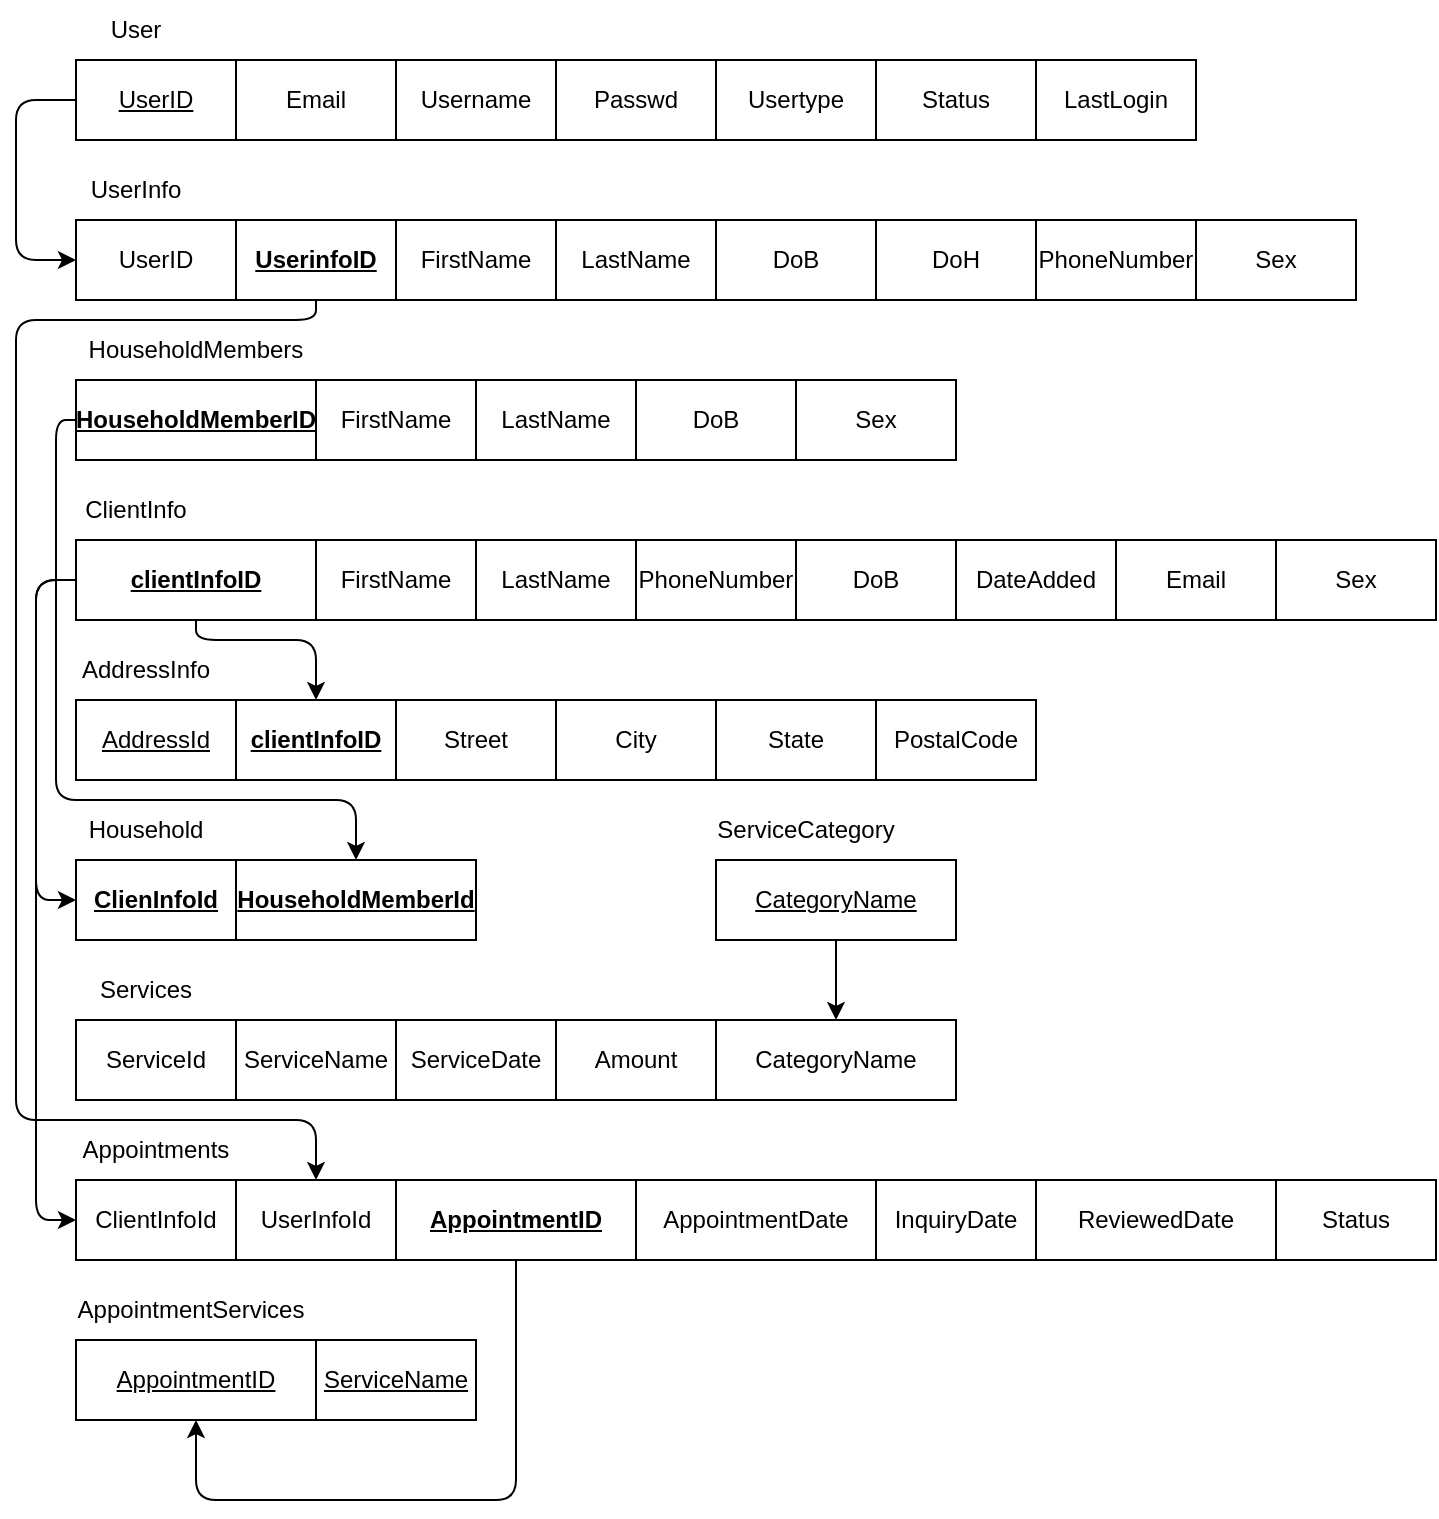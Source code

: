 <mxfile>
    <diagram id="7iXc_-SdFhRql7Fexhg4" name="Page-1">
        <mxGraphModel dx="667" dy="719" grid="1" gridSize="10" guides="1" tooltips="1" connect="1" arrows="1" fold="1" page="1" pageScale="1" pageWidth="850" pageHeight="1100" math="0" shadow="0">
            <root>
                <mxCell id="0"/>
                <mxCell id="1" parent="0"/>
                <mxCell id="3" value="Username" style="rounded=0;whiteSpace=wrap;html=1;" parent="1" vertex="1">
                    <mxGeometry x="280" y="40" width="80" height="40" as="geometry"/>
                </mxCell>
                <mxCell id="5" value="Passwd" style="rounded=0;whiteSpace=wrap;html=1;" parent="1" vertex="1">
                    <mxGeometry x="360" y="40" width="80" height="40" as="geometry"/>
                </mxCell>
                <mxCell id="6" value="Usertype" style="rounded=0;whiteSpace=wrap;html=1;" parent="1" vertex="1">
                    <mxGeometry x="440" y="40" width="80" height="40" as="geometry"/>
                </mxCell>
                <mxCell id="67" style="edgeStyle=orthogonalEdgeStyle;html=1;entryX=0;entryY=0.5;entryDx=0;entryDy=0;exitX=0;exitY=0.5;exitDx=0;exitDy=0;" edge="1" parent="1" source="7" target="12">
                    <mxGeometry relative="1" as="geometry">
                        <Array as="points">
                            <mxPoint x="90" y="60"/>
                            <mxPoint x="90" y="140"/>
                        </Array>
                    </mxGeometry>
                </mxCell>
                <mxCell id="7" value="UserID" style="rounded=0;whiteSpace=wrap;html=1;fontStyle=4" parent="1" vertex="1">
                    <mxGeometry x="120" y="40" width="80" height="40" as="geometry"/>
                </mxCell>
                <mxCell id="8" value="Status" style="rounded=0;whiteSpace=wrap;html=1;" parent="1" vertex="1">
                    <mxGeometry x="520" y="40" width="80" height="40" as="geometry"/>
                </mxCell>
                <mxCell id="9" value="LastLogin" style="rounded=0;whiteSpace=wrap;html=1;" parent="1" vertex="1">
                    <mxGeometry x="600" y="40" width="80" height="40" as="geometry"/>
                </mxCell>
                <mxCell id="10" value="User" style="text;html=1;align=center;verticalAlign=middle;whiteSpace=wrap;rounded=0;" parent="1" vertex="1">
                    <mxGeometry x="120" y="10" width="60" height="30" as="geometry"/>
                </mxCell>
                <mxCell id="73" style="edgeStyle=orthogonalEdgeStyle;html=1;entryX=0.5;entryY=0;entryDx=0;entryDy=0;exitX=0.5;exitY=1;exitDx=0;exitDy=0;" edge="1" parent="1" source="11" target="70">
                    <mxGeometry relative="1" as="geometry">
                        <Array as="points">
                            <mxPoint x="240" y="170"/>
                            <mxPoint x="90" y="170"/>
                            <mxPoint x="90" y="570"/>
                            <mxPoint x="240" y="570"/>
                        </Array>
                    </mxGeometry>
                </mxCell>
                <mxCell id="11" value="UserinfoID" style="rounded=0;whiteSpace=wrap;html=1;fontStyle=5" parent="1" vertex="1">
                    <mxGeometry x="200" y="120" width="80" height="40" as="geometry"/>
                </mxCell>
                <mxCell id="12" value="UserID" style="rounded=0;whiteSpace=wrap;html=1;" parent="1" vertex="1">
                    <mxGeometry x="120" y="120" width="80" height="40" as="geometry"/>
                </mxCell>
                <mxCell id="13" value="FirstName" style="rounded=0;whiteSpace=wrap;html=1;" parent="1" vertex="1">
                    <mxGeometry x="280" y="120" width="80" height="40" as="geometry"/>
                </mxCell>
                <mxCell id="14" value="LastName" style="rounded=0;whiteSpace=wrap;html=1;" parent="1" vertex="1">
                    <mxGeometry x="360" y="120" width="80" height="40" as="geometry"/>
                </mxCell>
                <mxCell id="15" value="DoB" style="rounded=0;whiteSpace=wrap;html=1;" parent="1" vertex="1">
                    <mxGeometry x="440" y="120" width="80" height="40" as="geometry"/>
                </mxCell>
                <mxCell id="16" value="DoH" style="rounded=0;whiteSpace=wrap;html=1;" parent="1" vertex="1">
                    <mxGeometry x="520" y="120" width="80" height="40" as="geometry"/>
                </mxCell>
                <mxCell id="17" value="PhoneNumber" style="rounded=0;whiteSpace=wrap;html=1;" parent="1" vertex="1">
                    <mxGeometry x="600" y="120" width="80" height="40" as="geometry"/>
                </mxCell>
                <mxCell id="18" value="Sex" style="rounded=0;whiteSpace=wrap;html=1;" parent="1" vertex="1">
                    <mxGeometry x="680" y="120" width="80" height="40" as="geometry"/>
                </mxCell>
                <mxCell id="76" style="edgeStyle=orthogonalEdgeStyle;html=1;entryX=0.5;entryY=1;entryDx=0;entryDy=0;" edge="1" parent="1" target="75">
                    <mxGeometry relative="1" as="geometry">
                        <mxPoint x="340" y="640" as="sourcePoint"/>
                        <mxPoint x="200" y="680" as="targetPoint"/>
                        <Array as="points">
                            <mxPoint x="340" y="760"/>
                            <mxPoint x="180" y="760"/>
                        </Array>
                    </mxGeometry>
                </mxCell>
                <mxCell id="20" value="AppointmentID" style="rounded=0;whiteSpace=wrap;html=1;fontStyle=5" parent="1" vertex="1">
                    <mxGeometry x="280" y="600" width="120" height="40" as="geometry"/>
                </mxCell>
                <mxCell id="21" value="UserInfo" style="text;html=1;align=center;verticalAlign=middle;whiteSpace=wrap;rounded=0;" parent="1" vertex="1">
                    <mxGeometry x="120" y="90" width="60" height="30" as="geometry"/>
                </mxCell>
                <mxCell id="22" value="InquiryDate" style="rounded=0;whiteSpace=wrap;html=1;" parent="1" vertex="1">
                    <mxGeometry x="520" y="600" width="80" height="40" as="geometry"/>
                </mxCell>
                <mxCell id="24" value="Email" style="rounded=0;whiteSpace=wrap;html=1;" parent="1" vertex="1">
                    <mxGeometry x="200" y="40" width="80" height="40" as="geometry"/>
                </mxCell>
                <mxCell id="26" value="ReviewedDate" style="rounded=0;whiteSpace=wrap;html=1;" parent="1" vertex="1">
                    <mxGeometry x="600" y="600" width="120" height="40" as="geometry"/>
                </mxCell>
                <mxCell id="27" value="AppointmentDate" style="rounded=0;whiteSpace=wrap;html=1;" parent="1" vertex="1">
                    <mxGeometry x="400" y="600" width="120" height="40" as="geometry"/>
                </mxCell>
                <mxCell id="66" style="edgeStyle=orthogonalEdgeStyle;html=1;entryX=0.5;entryY=0;entryDx=0;entryDy=0;exitX=0;exitY=0.5;exitDx=0;exitDy=0;" edge="1" parent="1" source="28" target="53">
                    <mxGeometry relative="1" as="geometry">
                        <Array as="points">
                            <mxPoint x="110" y="220"/>
                            <mxPoint x="110" y="410"/>
                            <mxPoint x="260" y="410"/>
                        </Array>
                    </mxGeometry>
                </mxCell>
                <mxCell id="28" value="HouseholdMemberID" style="rounded=0;whiteSpace=wrap;html=1;fontStyle=5" vertex="1" parent="1">
                    <mxGeometry x="120" y="200" width="120" height="40" as="geometry"/>
                </mxCell>
                <mxCell id="29" value="FirstName" style="rounded=0;whiteSpace=wrap;html=1;" vertex="1" parent="1">
                    <mxGeometry x="240" y="200" width="80" height="40" as="geometry"/>
                </mxCell>
                <mxCell id="30" value="LastName" style="rounded=0;whiteSpace=wrap;html=1;" vertex="1" parent="1">
                    <mxGeometry x="320" y="200" width="80" height="40" as="geometry"/>
                </mxCell>
                <mxCell id="31" value="DoB" style="rounded=0;whiteSpace=wrap;html=1;" vertex="1" parent="1">
                    <mxGeometry x="400" y="200" width="80" height="40" as="geometry"/>
                </mxCell>
                <mxCell id="32" value="Sex" style="rounded=0;whiteSpace=wrap;html=1;" vertex="1" parent="1">
                    <mxGeometry x="480" y="200" width="80" height="40" as="geometry"/>
                </mxCell>
                <mxCell id="49" style="edgeStyle=orthogonalEdgeStyle;html=1;entryX=0.5;entryY=0;entryDx=0;entryDy=0;" edge="1" parent="1" source="33" target="44">
                    <mxGeometry relative="1" as="geometry">
                        <Array as="points">
                            <mxPoint x="180" y="330"/>
                            <mxPoint x="240" y="330"/>
                        </Array>
                    </mxGeometry>
                </mxCell>
                <mxCell id="65" style="edgeStyle=orthogonalEdgeStyle;html=1;entryX=0;entryY=0.5;entryDx=0;entryDy=0;exitX=0;exitY=0.5;exitDx=0;exitDy=0;" edge="1" parent="1" source="33" target="52">
                    <mxGeometry relative="1" as="geometry">
                        <Array as="points">
                            <mxPoint x="100" y="300"/>
                            <mxPoint x="100" y="460"/>
                        </Array>
                    </mxGeometry>
                </mxCell>
                <mxCell id="72" style="edgeStyle=orthogonalEdgeStyle;html=1;entryX=0;entryY=0.5;entryDx=0;entryDy=0;exitX=0;exitY=0.5;exitDx=0;exitDy=0;" edge="1" parent="1" source="33" target="69">
                    <mxGeometry relative="1" as="geometry">
                        <Array as="points">
                            <mxPoint x="100" y="300"/>
                            <mxPoint x="100" y="620"/>
                        </Array>
                    </mxGeometry>
                </mxCell>
                <mxCell id="33" value="clientInfoID" style="rounded=0;whiteSpace=wrap;html=1;fontStyle=5" vertex="1" parent="1">
                    <mxGeometry x="120" y="280" width="120" height="40" as="geometry"/>
                </mxCell>
                <mxCell id="34" value="HouseholdMembers" style="text;html=1;align=center;verticalAlign=middle;whiteSpace=wrap;rounded=0;" vertex="1" parent="1">
                    <mxGeometry x="120" y="170" width="120" height="30" as="geometry"/>
                </mxCell>
                <mxCell id="35" value="FirstName" style="rounded=0;whiteSpace=wrap;html=1;" vertex="1" parent="1">
                    <mxGeometry x="240" y="280" width="80" height="40" as="geometry"/>
                </mxCell>
                <mxCell id="36" value="LastName" style="rounded=0;whiteSpace=wrap;html=1;" vertex="1" parent="1">
                    <mxGeometry x="320" y="280" width="80" height="40" as="geometry"/>
                </mxCell>
                <mxCell id="37" value="PhoneNumber" style="rounded=0;whiteSpace=wrap;html=1;" vertex="1" parent="1">
                    <mxGeometry x="400" y="280" width="80" height="40" as="geometry"/>
                </mxCell>
                <mxCell id="38" value="DoB&lt;span style=&quot;font-family: monospace; font-size: 0px; text-align: start; text-wrap-mode: nowrap;&quot;&gt;%3CmxGraphModel%3E%3Croot%3E%3CmxCell%20id%3D%220%22%2F%3E%3CmxCell%20id%3D%221%22%20parent%3D%220%22%2F%3E%3CmxCell%20id%3D%222%22%20value%3D%22AppointmentID%22%20style%3D%22rounded%3D0%3BwhiteSpace%3Dwrap%3Bhtml%3D1%3B%22%20vertex%3D%221%22%20parent%3D%221%22%3E%3CmxGeometry%20x%3D%22200%22%20y%3D%22200%22%20width%3D%2280%22%20height%3D%2240%22%20as%3D%22geometry%22%2F%3E%3C%2FmxCell%3E%3C%2Froot%3E%3C%2FmxGraphModel%3E&lt;/span&gt;" style="rounded=0;whiteSpace=wrap;html=1;" vertex="1" parent="1">
                    <mxGeometry x="480" y="280" width="80" height="40" as="geometry"/>
                </mxCell>
                <mxCell id="39" value="DateAdded" style="rounded=0;whiteSpace=wrap;html=1;" vertex="1" parent="1">
                    <mxGeometry x="560" y="280" width="80" height="40" as="geometry"/>
                </mxCell>
                <mxCell id="40" value="Email" style="rounded=0;whiteSpace=wrap;html=1;" vertex="1" parent="1">
                    <mxGeometry x="640" y="280" width="80" height="40" as="geometry"/>
                </mxCell>
                <mxCell id="41" value="Sex" style="rounded=0;whiteSpace=wrap;html=1;" vertex="1" parent="1">
                    <mxGeometry x="720" y="280" width="80" height="40" as="geometry"/>
                </mxCell>
                <mxCell id="42" value="ClientInfo" style="text;html=1;align=center;verticalAlign=middle;whiteSpace=wrap;rounded=0;" vertex="1" parent="1">
                    <mxGeometry x="120" y="250" width="60" height="30" as="geometry"/>
                </mxCell>
                <mxCell id="43" value="AddressId" style="rounded=0;whiteSpace=wrap;html=1;fontStyle=4" vertex="1" parent="1">
                    <mxGeometry x="120" y="360" width="80" height="40" as="geometry"/>
                </mxCell>
                <mxCell id="44" value="&lt;span&gt;&lt;u&gt;&lt;b&gt;clientInfoID&lt;/b&gt;&lt;/u&gt;&lt;/span&gt;" style="rounded=0;whiteSpace=wrap;html=1;fontStyle=0" vertex="1" parent="1">
                    <mxGeometry x="200" y="360" width="80" height="40" as="geometry"/>
                </mxCell>
                <mxCell id="45" value="Street" style="rounded=0;whiteSpace=wrap;html=1;" vertex="1" parent="1">
                    <mxGeometry x="280" y="360" width="80" height="40" as="geometry"/>
                </mxCell>
                <mxCell id="46" value="City" style="rounded=0;whiteSpace=wrap;html=1;" vertex="1" parent="1">
                    <mxGeometry x="360" y="360" width="80" height="40" as="geometry"/>
                </mxCell>
                <mxCell id="47" value="State" style="rounded=0;whiteSpace=wrap;html=1;" vertex="1" parent="1">
                    <mxGeometry x="440" y="360" width="80" height="40" as="geometry"/>
                </mxCell>
                <mxCell id="48" value="PostalCode" style="rounded=0;whiteSpace=wrap;html=1;" vertex="1" parent="1">
                    <mxGeometry x="520" y="360" width="80" height="40" as="geometry"/>
                </mxCell>
                <mxCell id="50" value="AddressInfo" style="text;html=1;align=center;verticalAlign=middle;whiteSpace=wrap;rounded=0;" vertex="1" parent="1">
                    <mxGeometry x="120" y="330" width="70" height="30" as="geometry"/>
                </mxCell>
                <mxCell id="52" value="&lt;u&gt;&lt;b&gt;ClienInfoId&lt;/b&gt;&lt;/u&gt;" style="rounded=0;whiteSpace=wrap;html=1;" vertex="1" parent="1">
                    <mxGeometry x="120" y="440" width="80" height="40" as="geometry"/>
                </mxCell>
                <mxCell id="53" value="&lt;u&gt;&lt;b&gt;HouseholdMemberId&lt;/b&gt;&lt;/u&gt;" style="rounded=0;whiteSpace=wrap;html=1;" vertex="1" parent="1">
                    <mxGeometry x="200" y="440" width="120" height="40" as="geometry"/>
                </mxCell>
                <mxCell id="54" value="Household" style="text;html=1;align=center;verticalAlign=middle;whiteSpace=wrap;rounded=0;" vertex="1" parent="1">
                    <mxGeometry x="120" y="410" width="70" height="30" as="geometry"/>
                </mxCell>
                <mxCell id="56" value="ServiceId" style="rounded=0;whiteSpace=wrap;html=1;" vertex="1" parent="1">
                    <mxGeometry x="120" y="520" width="80" height="40" as="geometry"/>
                </mxCell>
                <mxCell id="57" value="ServiceName" style="rounded=0;whiteSpace=wrap;html=1;" vertex="1" parent="1">
                    <mxGeometry x="200" y="520" width="80" height="40" as="geometry"/>
                </mxCell>
                <mxCell id="58" value="ServiceDate" style="rounded=0;whiteSpace=wrap;html=1;" vertex="1" parent="1">
                    <mxGeometry x="280" y="520" width="80" height="40" as="geometry"/>
                </mxCell>
                <mxCell id="59" value="Amount" style="rounded=0;whiteSpace=wrap;html=1;" vertex="1" parent="1">
                    <mxGeometry x="360" y="520" width="80" height="40" as="geometry"/>
                </mxCell>
                <mxCell id="60" value="CategoryName" style="rounded=0;whiteSpace=wrap;html=1;" vertex="1" parent="1">
                    <mxGeometry x="440" y="520" width="120" height="40" as="geometry"/>
                </mxCell>
                <mxCell id="61" value="Services" style="text;html=1;align=center;verticalAlign=middle;whiteSpace=wrap;rounded=0;" vertex="1" parent="1">
                    <mxGeometry x="120" y="490" width="70" height="30" as="geometry"/>
                </mxCell>
                <mxCell id="63" style="edgeStyle=none;html=1;entryX=0.5;entryY=0;entryDx=0;entryDy=0;" edge="1" parent="1" source="62" target="60">
                    <mxGeometry relative="1" as="geometry"/>
                </mxCell>
                <mxCell id="62" value="&lt;u&gt;CategoryName&lt;/u&gt;" style="rounded=0;whiteSpace=wrap;html=1;" vertex="1" parent="1">
                    <mxGeometry x="440" y="440" width="120" height="40" as="geometry"/>
                </mxCell>
                <mxCell id="64" value="ServiceCategory" style="text;html=1;align=center;verticalAlign=middle;whiteSpace=wrap;rounded=0;" vertex="1" parent="1">
                    <mxGeometry x="440" y="410" width="90" height="30" as="geometry"/>
                </mxCell>
                <mxCell id="68" value="Status" style="rounded=0;whiteSpace=wrap;html=1;" vertex="1" parent="1">
                    <mxGeometry x="720" y="600" width="80" height="40" as="geometry"/>
                </mxCell>
                <mxCell id="69" value="ClientInfoId" style="rounded=0;whiteSpace=wrap;html=1;" vertex="1" parent="1">
                    <mxGeometry x="120" y="600" width="80" height="40" as="geometry"/>
                </mxCell>
                <mxCell id="70" value="UserInfoId" style="rounded=0;whiteSpace=wrap;html=1;" vertex="1" parent="1">
                    <mxGeometry x="200" y="600" width="80" height="40" as="geometry"/>
                </mxCell>
                <mxCell id="71" value="Appointments" style="text;html=1;align=center;verticalAlign=middle;whiteSpace=wrap;rounded=0;" vertex="1" parent="1">
                    <mxGeometry x="120" y="570" width="80" height="30" as="geometry"/>
                </mxCell>
                <mxCell id="75" value="AppointmentID" style="rounded=0;whiteSpace=wrap;html=1;fontStyle=4" vertex="1" parent="1">
                    <mxGeometry x="120" y="680" width="120" height="40" as="geometry"/>
                </mxCell>
                <mxCell id="78" value="ServiceName" style="rounded=0;whiteSpace=wrap;html=1;fontStyle=4" vertex="1" parent="1">
                    <mxGeometry x="240" y="680" width="80" height="40" as="geometry"/>
                </mxCell>
                <mxCell id="79" value="AppointmentServices" style="text;html=1;align=center;verticalAlign=middle;whiteSpace=wrap;rounded=0;" vertex="1" parent="1">
                    <mxGeometry x="115" y="650" width="125" height="30" as="geometry"/>
                </mxCell>
            </root>
        </mxGraphModel>
    </diagram>
</mxfile>